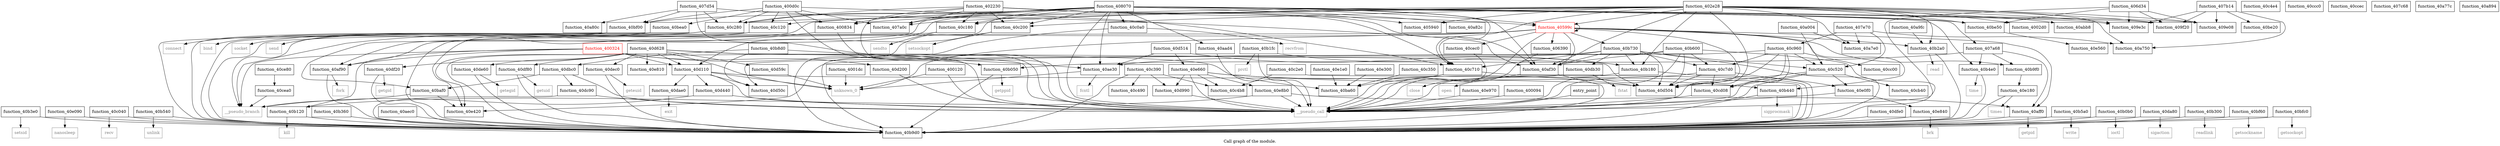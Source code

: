 digraph "Call graph of the module." {
  label="Call graph of the module.";
  node [shape=record];

  Node_function_40df80 [label="{function_40df80}"];
  Node_function_40a9fc [label="{function_40a9fc}"];
  Node_function_40b3e0 [label="{function_40b3e0}"];
  Node_function_40abb8 [label="{function_40abb8}"];
  Node_function_40e090 [label="{function_40e090}"];
  Node_function_40ae30 [label="{function_40ae30}"];
  Node_function_40de60 [label="{function_40de60}"];
  Node_function_40aec0 [label="{function_40aec0}"];
  Node_function_40c4b8 [label="{function_40c4b8}"];
  Node_function_40b440 [label="{function_40b440}"];
  Node_function_40d504 [label="{function_40d504}"];
  Node_function_40c040 [label="{function_40c040}"];
  Node_function_40b4e0 [label="{function_40b4e0}"];
  Node_function_40c4e4 [label="{function_40c4e4}"];
  Node_function_40af30 [label="{function_40af30}"];
  Node_function_40b540 [label="{function_40b540}"];
  Node_function_40b5a0 [label="{function_40b5a0}"];
  Node_function_40b600 [label="{function_40b600}"];
  Node_function_40c520 [label="{function_40c520}"];
  Node_function_40b730 [label="{function_40b730}"];
  Node_function_40d50c [label="{function_40d50c}"];
  Node_function_40d514 [label="{function_40d514}"];
  Node_function_40c0a0 [label="{function_40c0a0}"];
  Node_function_40c710 [label="{function_40c710}"];
  Node_function_40af90 [label="{function_40af90}"];
  Node_function_40b8d0 [label="{function_40b8d0}"];
  Node_function_40c7d0 [label="{function_40c7d0}"];
  Node_function_40d59c [label="{function_40d59c}"];
  Node_function_40c120 [label="{function_40c120}"];
  Node_function_40dec0 [label="{function_40dec0}"];
  Node_function_40aff0 [label="{function_40aff0}"];
  Node_function_40aad4 [label="{function_40aad4}"];
  Node_function_40b9d0 [label="{function_40b9d0}"];
  Node_function_40c960 [label="{function_40c960}"];
  Node_function_40cb40 [label="{function_40cb40}"];
  Node_function_40b050 [label="{function_40b050}"];
  Node_function_40b9f0 [label="{function_40b9f0}"];
  Node_function_40b0b0 [label="{function_40b0b0}"];
  Node_function_40b120 [label="{function_40b120}"];
  Node_function_40cc00 [label="{function_40cc00}"];
  Node_function_40ba60 [label="{function_40ba60}"];
  Node_function_40ccc0 [label="{function_40ccc0}"];
  Node_function_40baf0 [label="{function_40baf0}"];
  Node_function_40d628 [label="{function_40d628}"];
  Node_function_40c180 [label="{function_40c180}"];
  Node_function_40d990 [label="{function_40d990}"];
  Node_function_40c200 [label="{function_40c200}"];
  Node_function_40dfe0 [label="{function_40dfe0}"];
  Node_function_40c280 [label="{function_40c280}"];
  Node_function_40da80 [label="{function_40da80}"];
  Node_function_40c2e0 [label="{function_40c2e0}"];
  Node_function_40dae0 [label="{function_40dae0}"];
  Node_function_40c350 [label="{function_40c350}"];
  Node_function_40db30 [label="{function_40db30}"];
  Node_function_40c390 [label="{function_40c390}"];
  Node_function_40ccec [label="{function_40ccec}"];
  Node_function_40be20 [label="{function_40be20}"];
  Node_function_40b180 [label="{function_40b180}"];
  Node_function_40be50 [label="{function_40be50}"];
  Node_function_40b1fc [label="{function_40b1fc}"];
  Node_function_40df20 [label="{function_40df20}"];
  Node_function_40b2a0 [label="{function_40b2a0}"];
  Node_function_40cd08 [label="{function_40cd08}"];
  Node_function_40bea0 [label="{function_40bea0}"];
  Node_function_40ce80 [label="{function_40ce80}"];
  Node_function_40bf00 [label="{function_40bf00}"];
  Node_function_40cea0 [label="{function_40cea0}"];
  Node_function_40b300 [label="{function_40b300}"];
  Node_function_40b360 [label="{function_40b360}"];
  Node_function_40cec0 [label="{function_40cec0}"];
  Node_function_40bf60 [label="{function_40bf60}"];
  Node_function_40d110 [label="{function_40d110}"];
  Node_function_40d200 [label="{function_40d200}"];
  Node_function_40bfc0 [label="{function_40bfc0}"];
  Node_function_40d440 [label="{function_40d440}"];
  Node_function_40dbc0 [label="{function_40dbc0}"];
  Node_function_40c490 [label="{function_40c490}"];
  Node_function_40dc90 [label="{function_40dc90}"];
  Node_function_40e560 [label="{function_40e560}"];
  Node_function_40e660 [label="{function_40e660}"];
  Node_function_40e810 [label="{function_40e810}"];
  Node_function_40e840 [label="{function_40e840}"];
  Node_function_40e8b0 [label="{function_40e8b0}"];
  Node_kill [color="gray50", fontcolor="gray50", label="{kill}"];
  Node_function_40e0f0 [label="{function_40e0f0}"];
  Node_function_40e180 [label="{function_40e180}"];
  Node_function_40e1e0 [label="{function_40e1e0}"];
  Node_function_40e300 [label="{function_40e300}"];
  Node_function_40e420 [label="{function_40e420}"];
  Node_function_40e970 [label="{function_40e970}"];
  Node_unknown_0 [color="gray50", fontcolor="gray50", label="{unknown_0}"];
  Node_fcntl [color="gray50", fontcolor="gray50", label="{fcntl}"];
  Node_close [color="gray50", fontcolor="gray50", label="{close}"];
  Node_fork [color="gray50", fontcolor="gray50", label="{fork}"];
  Node_getpid [color="gray50", fontcolor="gray50", label="{getpid}"];
  Node_getppid [color="gray50", fontcolor="gray50", label="{getppid}"];
  Node_ioctl [color="gray50", fontcolor="gray50", label="{ioctl}"];
  Node_open [color="gray50", fontcolor="gray50", label="{open}"];
  Node_prctl [color="gray50", fontcolor="gray50", label="{prctl}"];
  Node_read [color="gray50", fontcolor="gray50", label="{read}"];
  Node_readlink [color="gray50", fontcolor="gray50", label="{readlink}"];
  Node_setsid [color="gray50", fontcolor="gray50", label="{setsid}"];
  Node_sigprocmask [color="gray50", fontcolor="gray50", label="{sigprocmask}"];
  Node_time [color="gray50", fontcolor="gray50", label="{time}"];
  Node_unlink [color="gray50", fontcolor="gray50", label="{unlink}"];
  Node_write [color="gray50", fontcolor="gray50", label="{write}"];
  Node_bind [color="gray50", fontcolor="gray50", label="{bind}"];
  Node_connect [color="gray50", fontcolor="gray50", label="{connect}"];
  Node_getsockname [color="gray50", fontcolor="gray50", label="{getsockname}"];
  Node_getsockopt [color="gray50", fontcolor="gray50", label="{getsockopt}"];
  Node_recv [color="gray50", fontcolor="gray50", label="{recv}"];
  Node_recvfrom [color="gray50", fontcolor="gray50", label="{recvfrom}"];
  Node_send [color="gray50", fontcolor="gray50", label="{send}"];
  Node_sendto [color="gray50", fontcolor="gray50", label="{sendto}"];
  Node_setsockopt [color="gray50", fontcolor="gray50", label="{setsockopt}"];
  Node_socket [color="gray50", fontcolor="gray50", label="{socket}"];
  Node_sigaction [color="gray50", fontcolor="gray50", label="{sigaction}"];
  Node_exit [color="gray50", fontcolor="gray50", label="{exit}"];
  Node_fstat [color="gray50", fontcolor="gray50", label="{fstat}"];
  Node_getegid [color="gray50", fontcolor="gray50", label="{getegid}"];
  Node_geteuid [color="gray50", fontcolor="gray50", label="{geteuid}"];
  Node_getgid [color="gray50", fontcolor="gray50", label="{getgid}"];
  Node_getuid [color="gray50", fontcolor="gray50", label="{getuid}"];
  Node_nanosleep [color="gray50", fontcolor="gray50", label="{nanosleep}"];
  Node_times [color="gray50", fontcolor="gray50", label="{times}"];
  Node_brk [color="gray50", fontcolor="gray50", label="{brk}"];
  Node___pseudo_call [color="gray50", fontcolor="gray50", label="{__pseudo_call}"];
  Node___pseudo_branch [color="gray50", fontcolor="gray50", label="{__pseudo_branch}"];
  Node_function_400094 [label="{function_400094}"];
  Node_function_400120 [label="{function_400120}"];
  Node_function_4001dc [label="{function_4001dc}"];
  Node_entry_point [label="{entry_point}"];
  Node_function_4002d0 [label="{function_4002d0}"];
  Node_function_400324 [color="red", fontcolor="red", label="{function_400324}"];
  Node_function_400834 [label="{function_400834}"];
  Node_function_407a68 [label="{function_407a68}"];
  Node_function_400d0c [label="{function_400d0c}"];
  Node_function_402230 [label="{function_402230}"];
  Node_function_402e28 [label="{function_402e28}"];
  Node_function_405940 [label="{function_405940}"];
  Node_function_40599c [color="red", fontcolor="red", label="{function_40599c}"];
  Node_function_406390 [label="{function_406390}"];
  Node_function_406d34 [label="{function_406d34}"];
  Node_function_407a0c [label="{function_407a0c}"];
  Node_function_407b14 [label="{function_407b14}"];
  Node_function_407c68 [label="{function_407c68}"];
  Node_function_407d54 [label="{function_407d54}"];
  Node_function_407e70 [label="{function_407e70}"];
  Node_function_408070 [label="{function_408070}"];
  Node_function_409e08 [label="{function_409e08}"];
  Node_function_409e3c [label="{function_409e3c}"];
  Node_function_409f20 [label="{function_409f20}"];
  Node_function_40a004 [label="{function_40a004}"];
  Node_function_40a750 [label="{function_40a750}"];
  Node_function_40a77c [label="{function_40a77c}"];
  Node_function_40a7e0 [label="{function_40a7e0}"];
  Node_function_40a80c [label="{function_40a80c}"];
  Node_function_40a82c [label="{function_40a82c}"];
  Node_function_40a894 [label="{function_40a894}"];
  Node_function_40df80 -> Node_function_40b9d0;
  Node_function_40df80 -> Node_getuid;
  Node_function_40a9fc -> Node_function_40b2a0;
  Node_function_40b3e0 -> Node_function_40b9d0;
  Node_function_40b3e0 -> Node_setsid;
  Node_function_40e090 -> Node_function_40b9d0;
  Node_function_40e090 -> Node_nanosleep;
  Node_function_40ae30 -> Node_unknown_0;
  Node_function_40ae30 -> Node_fcntl;
  Node_function_40de60 -> Node_function_40b9d0;
  Node_function_40de60 -> Node_getegid;
  Node_function_40aec0 -> Node_function_40b9d0;
  Node_function_40b440 -> Node_function_40b9d0;
  Node_function_40b440 -> Node_sigprocmask;
  Node_function_40c040 -> Node_function_40b9d0;
  Node_function_40c040 -> Node_recv;
  Node_function_40b4e0 -> Node_function_40b9d0;
  Node_function_40b4e0 -> Node_time;
  Node_function_40af30 -> Node_function_40b9d0;
  Node_function_40af30 -> Node_close;
  Node_function_40b540 -> Node_function_40b9d0;
  Node_function_40b540 -> Node_unlink;
  Node_function_40b5a0 -> Node_function_40b9d0;
  Node_function_40b5a0 -> Node_write;
  Node_function_40b600 -> Node_function_40d504;
  Node_function_40b600 -> Node_function_40af30;
  Node_function_40b600 -> Node_function_40d50c;
  Node_function_40b600 -> Node_function_40c7d0;
  Node_function_40b600 -> Node_function_40b9d0;
  Node_function_40b600 -> Node___pseudo_call;
  Node_function_40c520 -> Node_function_40d504;
  Node_function_40c520 -> Node_function_40cb40;
  Node_function_40c520 -> Node_function_40cd08;
  Node_function_40c520 -> Node_function_40e0f0;
  Node_function_40c520 -> Node___pseudo_call;
  Node_function_40b730 -> Node_function_40ae30;
  Node_function_40b730 -> Node_function_40d504;
  Node_function_40b730 -> Node_function_40af30;
  Node_function_40b730 -> Node_function_40c520;
  Node_function_40b730 -> Node_function_40c710;
  Node_function_40b730 -> Node_function_40c7d0;
  Node_function_40b730 -> Node_function_40b9d0;
  Node_function_40b730 -> Node_function_40db30;
  Node_function_40b730 -> Node_function_40b180;
  Node_function_40d514 -> Node_function_40ae30;
  Node_function_40d514 -> Node_function_40b180;
  Node_function_40d514 -> Node_function_40e660;
  Node_function_40c0a0 -> Node_function_40b9d0;
  Node_function_40c0a0 -> Node_recvfrom;
  Node_function_40c710 -> Node_function_40b9d0;
  Node_function_40c710 -> Node_function_40ba60;
  Node_function_40c710 -> Node___pseudo_call;
  Node_function_40af90 -> Node_function_40b9d0;
  Node_function_40af90 -> Node_fork;
  Node_function_40b8d0 -> Node_function_40d504;
  Node_function_40b8d0 -> Node_function_40d50c;
  Node_function_40b8d0 -> Node_function_40dbc0;
  Node_function_40c7d0 -> Node_function_40d504;
  Node_function_40c7d0 -> Node_function_40cd08;
  Node_function_40c7d0 -> Node_function_40e0f0;
  Node_function_40c7d0 -> Node___pseudo_call;
  Node_function_40d59c -> Node_unknown_0;
  Node_function_40c120 -> Node_function_40b9d0;
  Node_function_40c120 -> Node_send;
  Node_function_40dec0 -> Node_function_40b9d0;
  Node_function_40dec0 -> Node_geteuid;
  Node_function_40aff0 -> Node_function_40b9d0;
  Node_function_40aff0 -> Node_getpid;
  Node_function_40aad4 -> Node___pseudo_call;
  Node_function_40c960 -> Node_function_40d504;
  Node_function_40c960 -> Node_function_40c520;
  Node_function_40c960 -> Node_function_40c7d0;
  Node_function_40c960 -> Node_function_40cc00;
  Node_function_40c960 -> Node_function_40cd08;
  Node_function_40c960 -> Node_function_40e420;
  Node_function_40c960 -> Node___pseudo_call;
  Node_function_40b050 -> Node_function_40b9d0;
  Node_function_40b050 -> Node_getppid;
  Node_function_40b9f0 -> Node_function_40e180;
  Node_function_40b0b0 -> Node_function_40b9d0;
  Node_function_40b0b0 -> Node_ioctl;
  Node_function_40b120 -> Node_function_40b9d0;
  Node_function_40b120 -> Node_kill;
  Node_function_40baf0 -> Node_function_40e420;
  Node_function_40baf0 -> Node___pseudo_branch;
  Node_function_40d628 -> Node_function_40df80;
  Node_function_40d628 -> Node_function_40de60;
  Node_function_40d628 -> Node_function_40d59c;
  Node_function_40d628 -> Node_function_40dec0;
  Node_function_40d628 -> Node_function_40b9d0;
  Node_function_40d628 -> Node_function_40ba60;
  Node_function_40d628 -> Node_function_40df20;
  Node_function_40d628 -> Node_function_40d110;
  Node_function_40d628 -> Node_function_40e810;
  Node_function_40d628 -> Node_function_40e420;
  Node_function_40d628 -> Node_unknown_0;
  Node_function_40d628 -> Node___pseudo_call;
  Node_function_40c180 -> Node_function_40b9d0;
  Node_function_40c180 -> Node_sendto;
  Node_function_40d990 -> Node___pseudo_call;
  Node_function_40c200 -> Node_function_40b9d0;
  Node_function_40c200 -> Node_setsockopt;
  Node_function_40dfe0 -> Node_function_40b9d0;
  Node_function_40c280 -> Node_function_40b9d0;
  Node_function_40c280 -> Node_socket;
  Node_function_40da80 -> Node_function_40b9d0;
  Node_function_40da80 -> Node_sigaction;
  Node_function_40c2e0 -> Node_function_40c4b8;
  Node_function_40c2e0 -> Node_function_40b9d0;
  Node_function_40dae0 -> Node_exit;
  Node_function_40c350 -> Node_function_40ba60;
  Node_function_40db30 -> Node_fstat;
  Node_function_40db30 -> Node___pseudo_call;
  Node_function_40c390 -> Node_function_40c4b8;
  Node_function_40c390 -> Node_function_40b9d0;
  Node_function_40c390 -> Node_function_40d990;
  Node_function_40c390 -> Node_function_40c490;
  Node_function_40b180 -> Node_function_40b9d0;
  Node_function_40b180 -> Node_open;
  Node_function_40be50 -> Node_function_40e560;
  Node_function_40b1fc -> Node_function_40b180;
  Node_function_40b1fc -> Node_prctl;
  Node_function_40b1fc -> Node___pseudo_call;
  Node_function_40df20 -> Node_function_40b9d0;
  Node_function_40df20 -> Node_getgid;
  Node_function_40b2a0 -> Node_function_40b9d0;
  Node_function_40b2a0 -> Node_read;
  Node_function_40cd08 -> Node___pseudo_call;
  Node_function_40bea0 -> Node_function_40b9d0;
  Node_function_40bea0 -> Node_bind;
  Node_function_40ce80 -> Node_function_40cea0;
  Node_function_40bf00 -> Node_function_40b9d0;
  Node_function_40bf00 -> Node_connect;
  Node_function_40cea0 -> Node___pseudo_branch;
  Node_function_40b300 -> Node_function_40b9d0;
  Node_function_40b300 -> Node_readlink;
  Node_function_40b360 -> Node_function_40b9d0;
  Node_function_40cec0 -> Node___pseudo_call;
  Node_function_40bf60 -> Node_function_40b9d0;
  Node_function_40bf60 -> Node_getsockname;
  Node_function_40d110 -> Node_function_40d504;
  Node_function_40d110 -> Node_function_40d50c;
  Node_function_40d110 -> Node_function_40dae0;
  Node_function_40d110 -> Node_function_40d440;
  Node_function_40d110 -> Node_unknown_0;
  Node_function_40d110 -> Node___pseudo_call;
  Node_function_40d200 -> Node___pseudo_call;
  Node_function_40bfc0 -> Node_function_40b9d0;
  Node_function_40bfc0 -> Node_getsockopt;
  Node_function_40d440 -> Node___pseudo_call;
  Node_function_40d440 -> Node___pseudo_branch;
  Node_function_40dbc0 -> Node_function_40baf0;
  Node_function_40dbc0 -> Node_function_40dc90;
  Node_function_40dbc0 -> Node___pseudo_call;
  Node_function_40dc90 -> Node_function_40b9d0;
  Node_function_40dc90 -> Node___pseudo_call;
  Node_function_40e660 -> Node_function_40c4b8;
  Node_function_40e660 -> Node_function_40b440;
  Node_function_40e660 -> Node_function_40d504;
  Node_function_40e660 -> Node_function_40d990;
  Node_function_40e660 -> Node_function_40e8b0;
  Node_function_40e660 -> Node___pseudo_call;
  Node_function_40e840 -> Node_function_40b9d0;
  Node_function_40e840 -> Node_brk;
  Node_function_40e8b0 -> Node_function_40aff0;
  Node_function_40e8b0 -> Node_function_40b120;
  Node_function_40e8b0 -> Node___pseudo_call;
  Node_function_40e0f0 -> Node_function_40e840;
  Node_function_40e0f0 -> Node___pseudo_call;
  Node_function_40e180 -> Node_function_40b9d0;
  Node_function_40e180 -> Node_times;
  Node_function_40e1e0 -> Node_function_40ba60;
  Node_function_40e300 -> Node_function_40ba60;
  Node_function_40e970 -> Node___pseudo_call;
  Node_function_400094 -> Node___pseudo_call;
  Node_function_400120 -> Node_unknown_0;
  Node_function_400120 -> Node___pseudo_call;
  Node_function_4001dc -> Node_unknown_0;
  Node_entry_point -> Node___pseudo_call;
  Node_function_400324 -> Node_function_40af90;
  Node_function_400324 -> Node_function_40b050;
  Node_function_400324 -> Node_function_40b120;
  Node_function_400324 -> Node_function_40d110;
  Node_function_400324 -> Node_function_40d200;
  Node_function_400324 -> Node___pseudo_call;
  Node_function_400324 -> Node___pseudo_branch;
  Node_function_400834 -> Node___pseudo_call;
  Node_function_400834 -> Node___pseudo_branch;
  Node_function_407a68 -> Node_function_40b4e0;
  Node_function_407a68 -> Node_function_40aff0;
  Node_function_407a68 -> Node_function_40b050;
  Node_function_407a68 -> Node_function_40b9f0;
  Node_function_400d0c -> Node_function_40c710;
  Node_function_400d0c -> Node_function_40c120;
  Node_function_400d0c -> Node_function_40c280;
  Node_function_400d0c -> Node_function_40bea0;
  Node_function_400d0c -> Node_function_40bf00;
  Node_function_400d0c -> Node___pseudo_call;
  Node_function_400d0c -> Node_function_400834;
  Node_function_400d0c -> Node_function_407a0c;
  Node_function_402230 -> Node_function_40af30;
  Node_function_402230 -> Node_function_40c710;
  Node_function_402230 -> Node_function_40c180;
  Node_function_402230 -> Node_function_40c200;
  Node_function_402230 -> Node_function_40c280;
  Node_function_402230 -> Node___pseudo_call;
  Node_function_402230 -> Node_function_400834;
  Node_function_402230 -> Node_function_405940;
  Node_function_402230 -> Node_function_40599c;
  Node_function_402230 -> Node_function_407a0c;
  Node_function_402e28 -> Node_function_40abb8;
  Node_function_402e28 -> Node_function_40af30;
  Node_function_402e28 -> Node_function_40c710;
  Node_function_402e28 -> Node_function_40c180;
  Node_function_402e28 -> Node_function_40c200;
  Node_function_402e28 -> Node_function_40c280;
  Node_function_402e28 -> Node_function_40b180;
  Node_function_402e28 -> Node_function_40be50;
  Node_function_402e28 -> Node_function_40b2a0;
  Node_function_402e28 -> Node___pseudo_call;
  Node_function_402e28 -> Node_function_4002d0;
  Node_function_402e28 -> Node_function_400834;
  Node_function_402e28 -> Node_function_405940;
  Node_function_402e28 -> Node_function_40599c;
  Node_function_402e28 -> Node_function_407a0c;
  Node_function_402e28 -> Node_function_409e08;
  Node_function_402e28 -> Node_function_409e3c;
  Node_function_402e28 -> Node_function_409f20;
  Node_function_402e28 -> Node_function_40a750;
  Node_function_402e28 -> Node_function_40a7e0;
  Node_function_40599c -> Node_function_40b440;
  Node_function_40599c -> Node_function_40d504;
  Node_function_40599c -> Node_function_40af30;
  Node_function_40599c -> Node_function_40b730;
  Node_function_40599c -> Node_function_40af90;
  Node_function_40599c -> Node_function_40aff0;
  Node_function_40599c -> Node_function_40b9f0;
  Node_function_40599c -> Node_function_40b2a0;
  Node_function_40599c -> Node_function_40cec0;
  Node_function_40599c -> Node_function_40e420;
  Node_function_40599c -> Node_unknown_0;
  Node_function_40599c -> Node___pseudo_call;
  Node_function_40599c -> Node_function_40599c;
  Node_function_40599c -> Node_function_406390;
  Node_function_406390 -> Node___pseudo_call;
  Node_function_406d34 -> Node_function_40be50;
  Node_function_406d34 -> Node___pseudo_call;
  Node_function_406d34 -> Node_function_409e08;
  Node_function_406d34 -> Node_function_409e3c;
  Node_function_406d34 -> Node_function_409f20;
  Node_function_407b14 -> Node_function_40be20;
  Node_function_407b14 -> Node_function_409e08;
  Node_function_407b14 -> Node_function_409e3c;
  Node_function_407b14 -> Node_function_409f20;
  Node_function_407b14 -> Node_function_40a750;
  Node_function_407d54 -> Node_function_40ae30;
  Node_function_407d54 -> Node_function_40af30;
  Node_function_407d54 -> Node_function_40c280;
  Node_function_407d54 -> Node_function_40bf00;
  Node_function_407d54 -> Node_function_40a80c;
  Node_function_407e70 -> Node_function_40c520;
  Node_function_407e70 -> Node_function_40c960;
  Node_function_407e70 -> Node_function_40a750;
  Node_function_407e70 -> Node_function_40a7e0;
  Node_function_408070 -> Node_function_40ae30;
  Node_function_408070 -> Node_function_40b4e0;
  Node_function_408070 -> Node_function_40af30;
  Node_function_408070 -> Node_function_40c0a0;
  Node_function_408070 -> Node_function_40c710;
  Node_function_408070 -> Node_function_40af90;
  Node_function_408070 -> Node_function_40c120;
  Node_function_408070 -> Node_function_40aad4;
  Node_function_408070 -> Node_function_40baf0;
  Node_function_408070 -> Node_function_40c180;
  Node_function_408070 -> Node_function_40c200;
  Node_function_408070 -> Node_function_40c280;
  Node_function_408070 -> Node_function_40be50;
  Node_function_408070 -> Node_function_40bf00;
  Node_function_408070 -> Node_function_40d110;
  Node_function_408070 -> Node___pseudo_call;
  Node_function_408070 -> Node___pseudo_branch;
  Node_function_408070 -> Node_function_407a68;
  Node_function_408070 -> Node_function_40599c;
  Node_function_408070 -> Node_function_407a0c;
  Node_function_408070 -> Node_function_409e08;
  Node_function_408070 -> Node_function_409e3c;
  Node_function_408070 -> Node_function_409f20;
  Node_function_408070 -> Node_function_40a82c;
  Node_function_40a004 -> Node_function_40c520;
  Node_function_40a004 -> Node_function_40a7e0;
}
